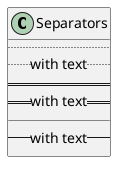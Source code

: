 @startuml

class Separators {
  ..
  .. with text ..
  ==
  == with text ==
  __
  -- with text --
}
@enduml
